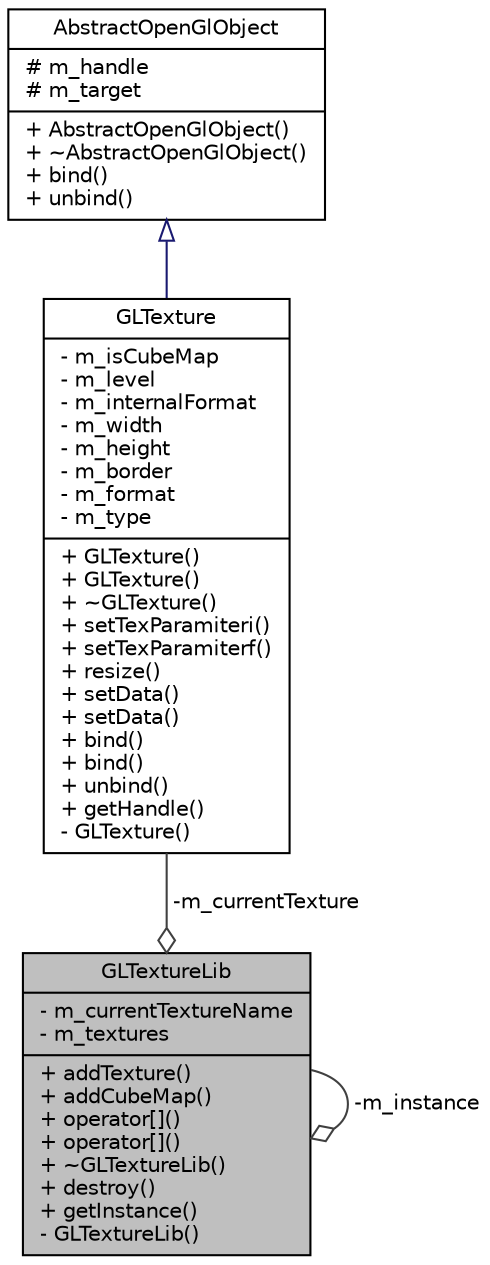 digraph "GLTextureLib"
{
  edge [fontname="Helvetica",fontsize="10",labelfontname="Helvetica",labelfontsize="10"];
  node [fontname="Helvetica",fontsize="10",shape=record];
  Node1 [label="{GLTextureLib\n|- m_currentTextureName\l- m_textures\l|+ addTexture()\l+ addCubeMap()\l+ operator[]()\l+ operator[]()\l+ ~GLTextureLib()\l+ destroy()\l+ getInstance()\l- GLTextureLib()\l}",height=0.2,width=0.4,color="black", fillcolor="grey75", style="filled" fontcolor="black"];
  Node1 -> Node1 [color="grey25",fontsize="10",style="solid",label=" -m_instance" ,arrowhead="odiamond"];
  Node2 -> Node1 [color="grey25",fontsize="10",style="solid",label=" -m_currentTexture" ,arrowhead="odiamond"];
  Node2 [label="{GLTexture\n|- m_isCubeMap\l- m_level\l- m_internalFormat\l- m_width\l- m_height\l- m_border\l- m_format\l- m_type\l|+ GLTexture()\l+ GLTexture()\l+ ~GLTexture()\l+ setTexParamiteri()\l+ setTexParamiterf()\l+ resize()\l+ setData()\l+ setData()\l+ bind()\l+ bind()\l+ unbind()\l+ getHandle()\l- GLTexture()\l}",height=0.2,width=0.4,color="black", fillcolor="white", style="filled",URL="$class_g_l_texture.html"];
  Node3 -> Node2 [dir="back",color="midnightblue",fontsize="10",style="solid",arrowtail="onormal"];
  Node3 [label="{AbstractOpenGlObject\n|# m_handle\l# m_target\l|+ AbstractOpenGlObject()\l+ ~AbstractOpenGlObject()\l+ bind()\l+ unbind()\l}",height=0.2,width=0.4,color="black", fillcolor="white", style="filled",URL="$class_abstract_open_gl_object.html"];
}
